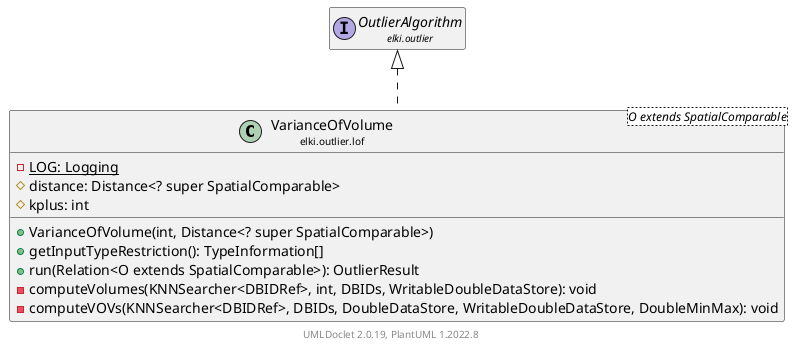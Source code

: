 @startuml
    remove .*\.(Instance|Par|Parameterizer|Factory)$
    set namespaceSeparator none
    hide empty fields
    hide empty methods

    class "<size:14>VarianceOfVolume\n<size:10>elki.outlier.lof" as elki.outlier.lof.VarianceOfVolume<O extends SpatialComparable> [[VarianceOfVolume.html]] {
        {static} -LOG: Logging
        #distance: Distance<? super SpatialComparable>
        #kplus: int
        +VarianceOfVolume(int, Distance<? super SpatialComparable>)
        +getInputTypeRestriction(): TypeInformation[]
        +run(Relation<O extends SpatialComparable>): OutlierResult
        -computeVolumes(KNNSearcher<DBIDRef>, int, DBIDs, WritableDoubleDataStore): void
        -computeVOVs(KNNSearcher<DBIDRef>, DBIDs, DoubleDataStore, WritableDoubleDataStore, DoubleMinMax): void
    }

    interface "<size:14>OutlierAlgorithm\n<size:10>elki.outlier" as elki.outlier.OutlierAlgorithm [[../OutlierAlgorithm.html]]
    class "<size:14>VarianceOfVolume.Par\n<size:10>elki.outlier.lof" as elki.outlier.lof.VarianceOfVolume.Par<O extends SpatialComparable>

    elki.outlier.OutlierAlgorithm <|.. elki.outlier.lof.VarianceOfVolume
    elki.outlier.lof.VarianceOfVolume +-- elki.outlier.lof.VarianceOfVolume.Par

    center footer UMLDoclet 2.0.19, PlantUML 1.2022.8
@enduml
